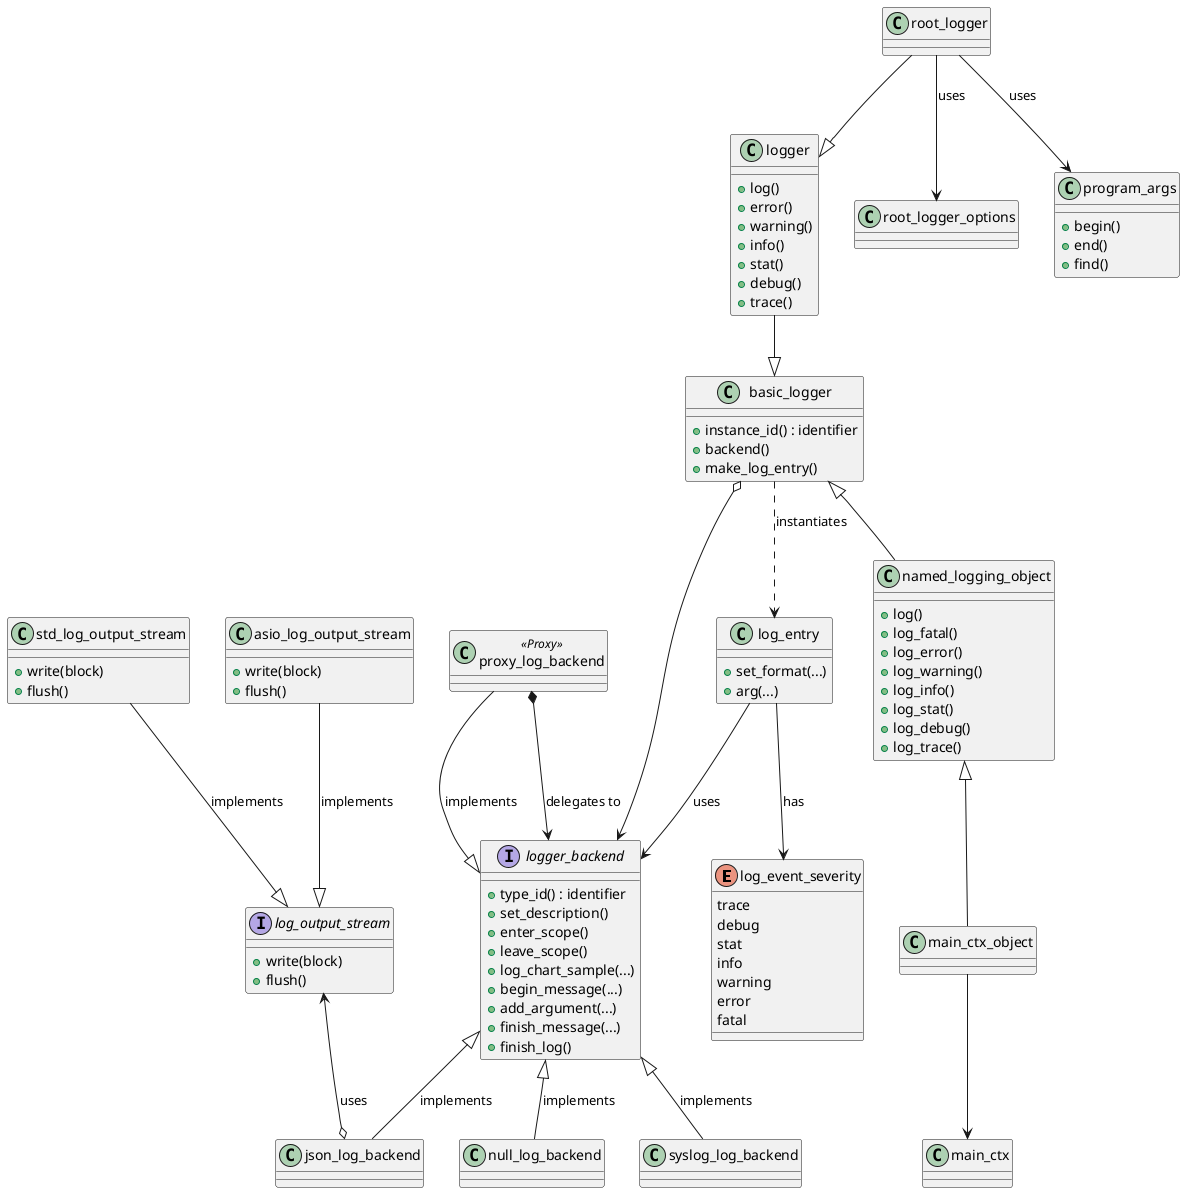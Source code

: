 @startuml
enum log_event_severity {
    trace
    debug
    stat
    info
    warning
    error
    fatal
}

interface logger_backend {
    +type_id() : identifier
    +set_description()
    +enter_scope()
    +leave_scope()
    +log_chart_sample(...)
    +begin_message(...)
    +add_argument(...)
    +finish_message(...)
    +finish_log()
}

class null_log_backend {
}

class syslog_log_backend {
}

class json_log_backend {
}

class proxy_log_backend <<Proxy>> {
}

interface log_output_stream {
    +write(block)
    +flush()
}

class std_log_output_stream {
    +write(block)
    +flush()
}

class asio_log_output_stream {
    +write(block)
    +flush()
}

class log_entry {
    +set_format(...)
    +arg(...)
}

class basic_logger {
    +instance_id() : identifier
    +backend()
    +make_log_entry()
}

class logger {
    +log()
    +error()
    +warning()
    +info()
    +stat()
    +debug()
    +trace()
}

class named_logging_object {
    +log()
    +log_fatal()
    +log_error()
    +log_warning()
    +log_info()
    +log_stat()
    +log_debug()
    +log_trace()
}

class root_logger {
}

class root_logger_options {
}

class program_args {
    +begin()
    +end()
    +find()
}

class main_ctx_object {
}

class main_ctx {
}

std_log_output_stream --|> log_output_stream: implements
asio_log_output_stream --|> log_output_stream: implements

log_output_stream <--o json_log_backend: uses

logger_backend <|-- null_log_backend : implements
logger_backend <|-- syslog_log_backend : implements
logger_backend <|-- json_log_backend : implements
proxy_log_backend --|> logger_backend : implements
proxy_log_backend *--> logger_backend : delegates to

log_entry --> log_event_severity : has
log_entry --> logger_backend : uses

basic_logger ..> log_entry : instantiates
basic_logger o--> logger_backend
logger --|> basic_logger
basic_logger <|-- named_logging_object
named_logging_object <|--  main_ctx_object
main_ctx_object --> main_ctx
root_logger --|> logger
root_logger --> program_args : uses
root_logger --> root_logger_options : uses
@enduml
